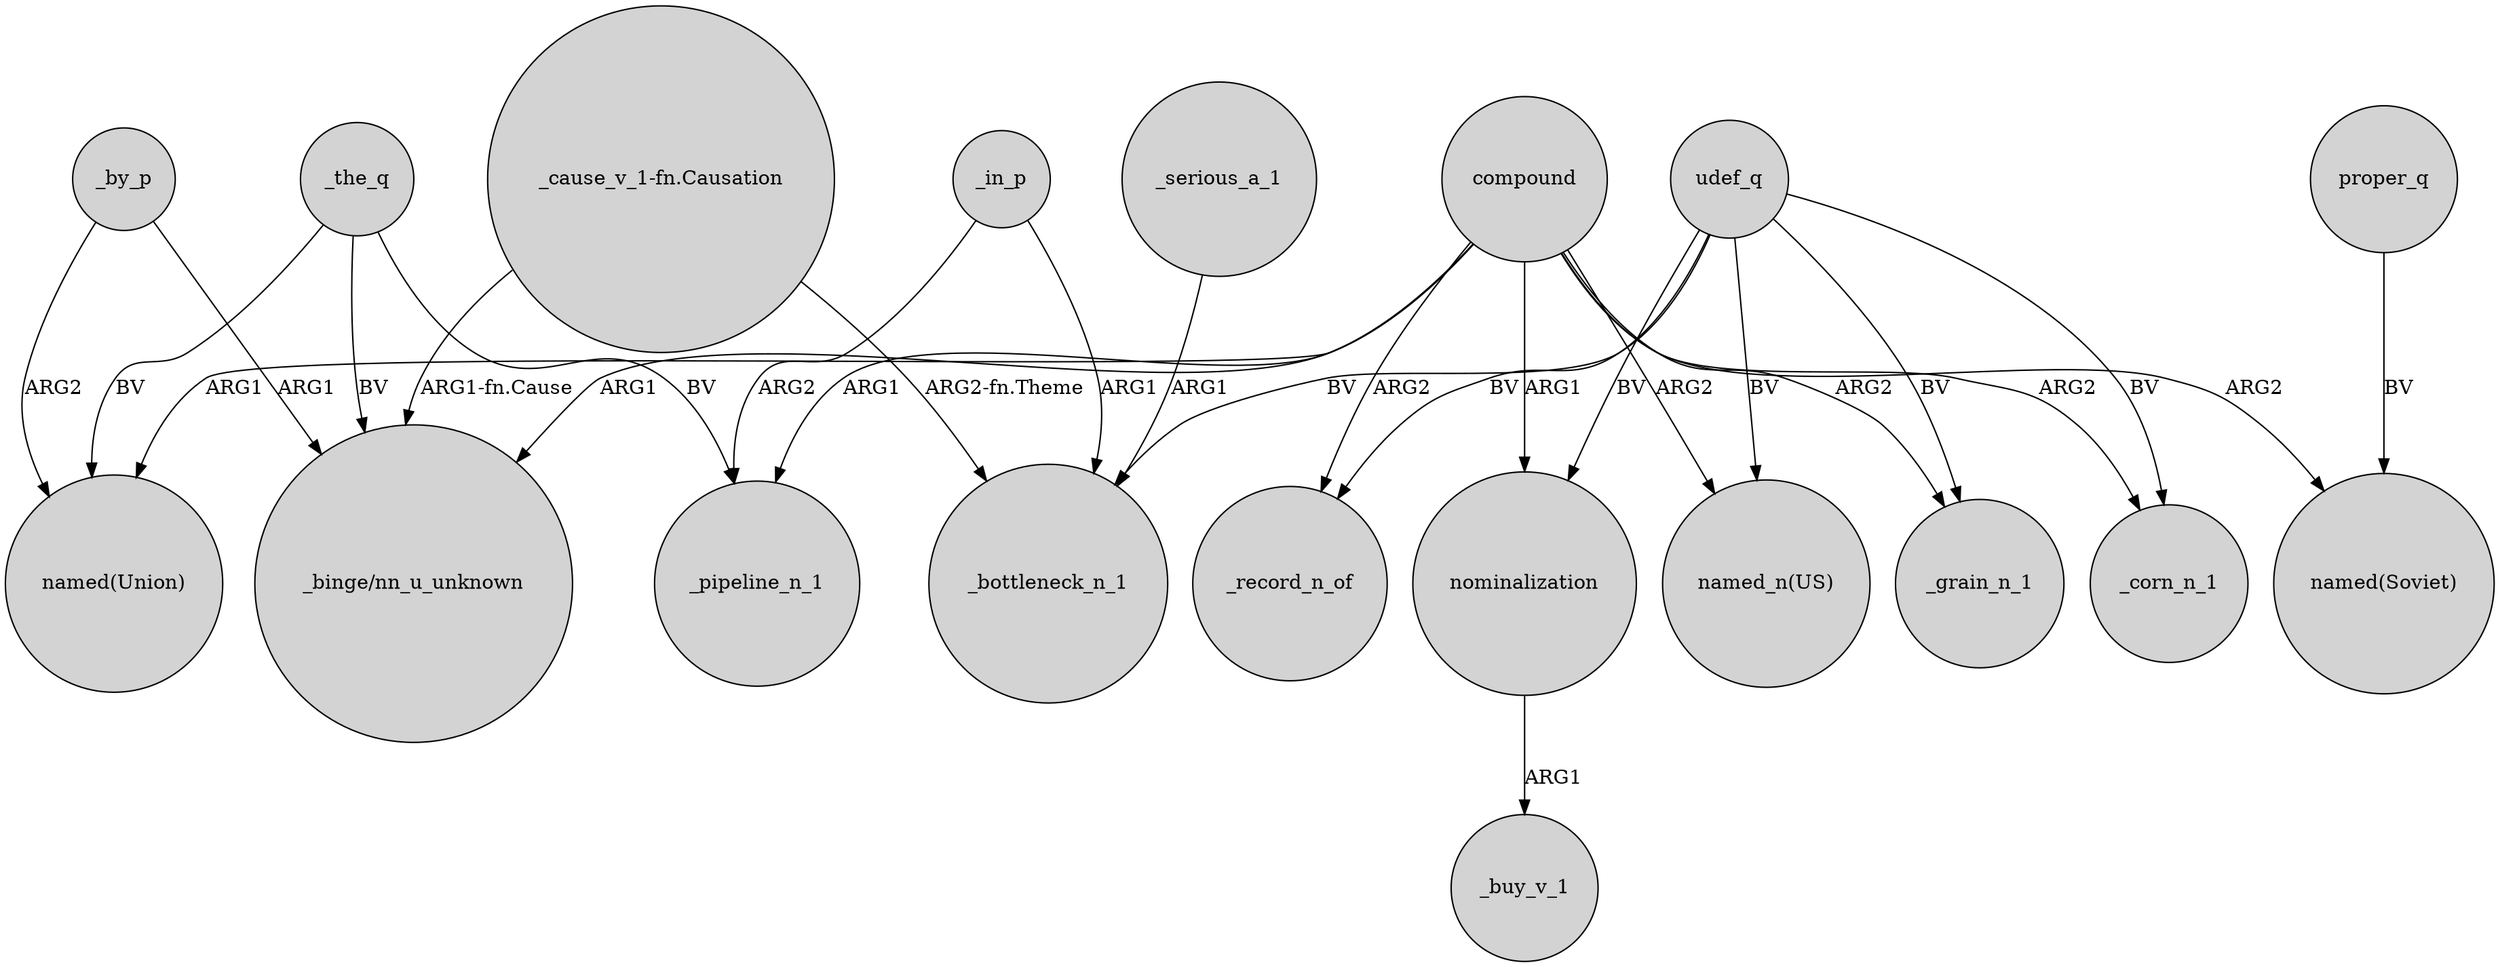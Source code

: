 digraph {
	node [shape=circle style=filled]
	compound -> _pipeline_n_1 [label=ARG1]
	udef_q -> "named_n(US)" [label=BV]
	udef_q -> _record_n_of [label=BV]
	compound -> _grain_n_1 [label=ARG2]
	_by_p -> "named(Union)" [label=ARG2]
	_the_q -> _pipeline_n_1 [label=BV]
	compound -> "_binge/nn_u_unknown" [label=ARG1]
	"_cause_v_1-fn.Causation" -> _bottleneck_n_1 [label="ARG2-fn.Theme"]
	nominalization -> _buy_v_1 [label=ARG1]
	_the_q -> "_binge/nn_u_unknown" [label=BV]
	proper_q -> "named(Soviet)" [label=BV]
	_by_p -> "_binge/nn_u_unknown" [label=ARG1]
	compound -> "named_n(US)" [label=ARG2]
	compound -> _record_n_of [label=ARG2]
	_the_q -> "named(Union)" [label=BV]
	udef_q -> _grain_n_1 [label=BV]
	compound -> "named(Union)" [label=ARG1]
	"_cause_v_1-fn.Causation" -> "_binge/nn_u_unknown" [label="ARG1-fn.Cause"]
	_in_p -> _bottleneck_n_1 [label=ARG1]
	compound -> "named(Soviet)" [label=ARG2]
	udef_q -> _corn_n_1 [label=BV]
	udef_q -> nominalization [label=BV]
	_serious_a_1 -> _bottleneck_n_1 [label=ARG1]
	_in_p -> _pipeline_n_1 [label=ARG2]
	udef_q -> _bottleneck_n_1 [label=BV]
	compound -> nominalization [label=ARG1]
	compound -> _corn_n_1 [label=ARG2]
}
